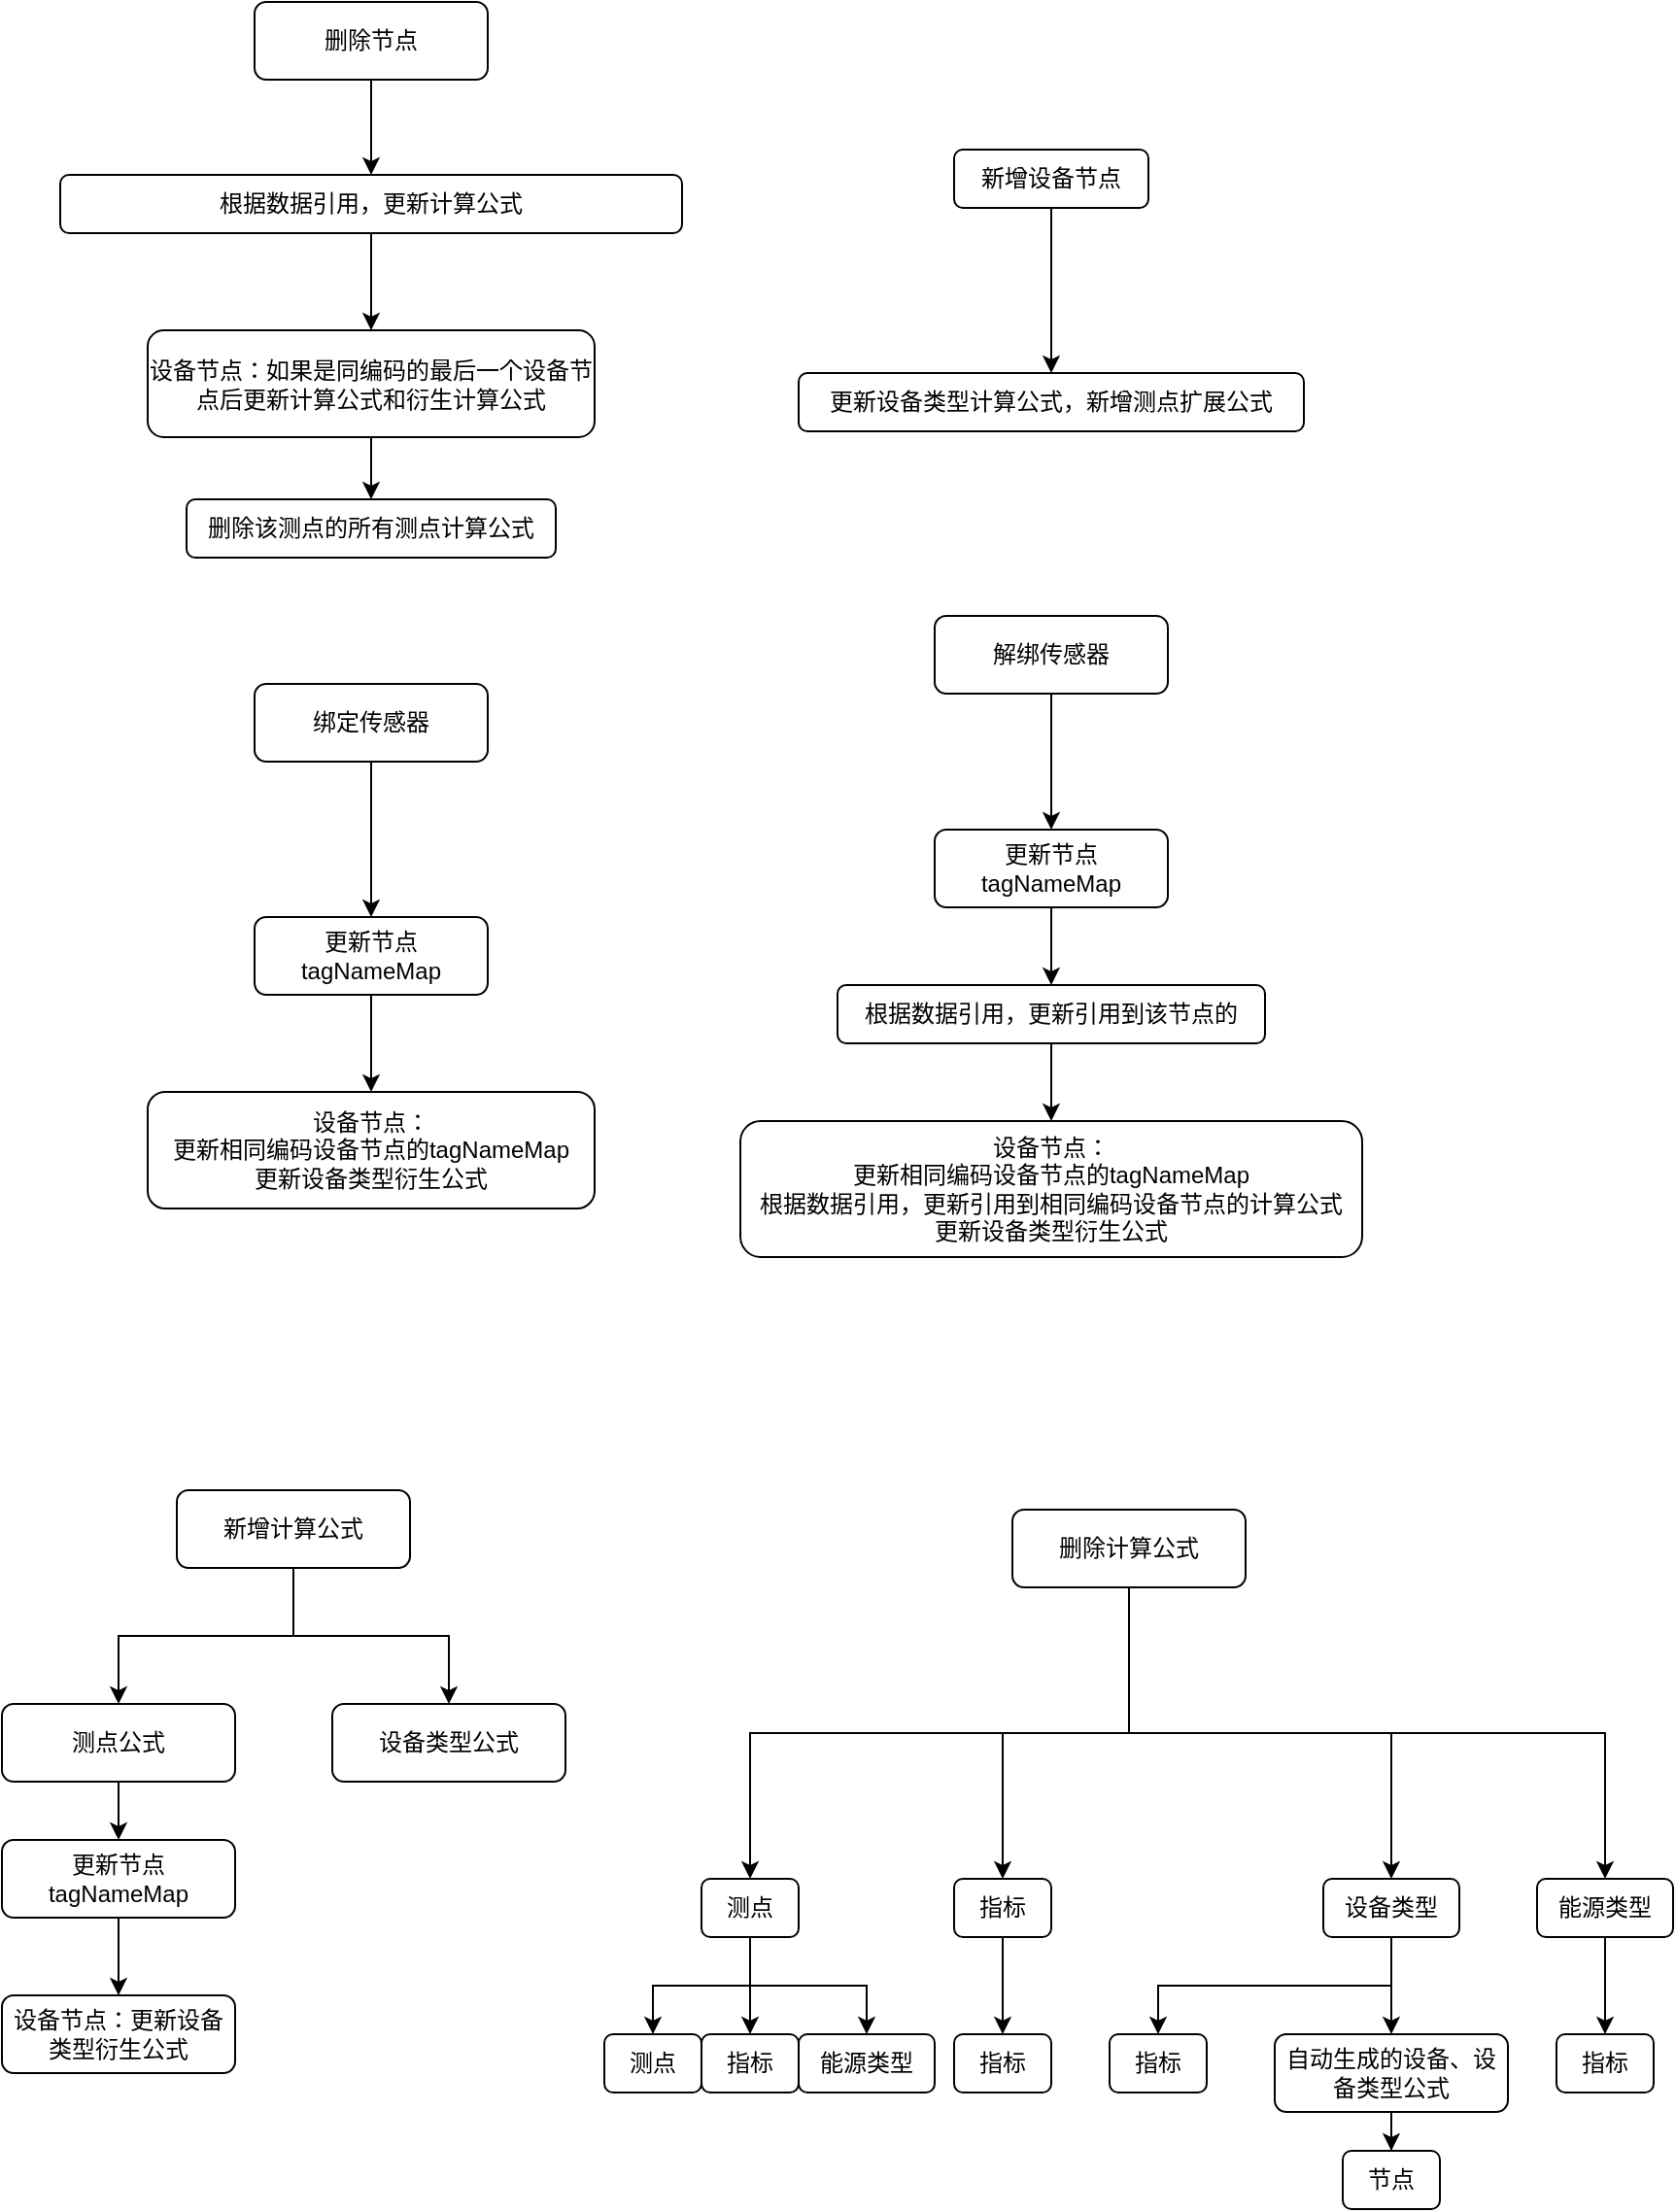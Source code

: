 <mxfile version="24.7.12">
  <diagram id="C5RBs43oDa-KdzZeNtuy" name="Page-1">
    <mxGraphModel dx="1574" dy="2342" grid="1" gridSize="10" guides="1" tooltips="1" connect="1" arrows="1" fold="1" page="1" pageScale="1" pageWidth="827" pageHeight="1169" math="0" shadow="0">
      <root>
        <mxCell id="WIyWlLk6GJQsqaUBKTNV-0" />
        <mxCell id="WIyWlLk6GJQsqaUBKTNV-1" parent="WIyWlLk6GJQsqaUBKTNV-0" />
        <mxCell id="XKgDxaua8vzRUgSPJHGo-11" value="" style="edgeStyle=orthogonalEdgeStyle;rounded=0;orthogonalLoop=1;jettySize=auto;html=1;exitX=0.5;exitY=1;exitDx=0;exitDy=0;" parent="WIyWlLk6GJQsqaUBKTNV-1" source="XKgDxaua8vzRUgSPJHGo-0" target="XKgDxaua8vzRUgSPJHGo-5" edge="1">
          <mxGeometry relative="1" as="geometry" />
        </mxCell>
        <mxCell id="XKgDxaua8vzRUgSPJHGo-13" value="" style="edgeStyle=orthogonalEdgeStyle;rounded=0;orthogonalLoop=1;jettySize=auto;html=1;" parent="WIyWlLk6GJQsqaUBKTNV-1" source="XKgDxaua8vzRUgSPJHGo-0" target="XKgDxaua8vzRUgSPJHGo-12" edge="1">
          <mxGeometry relative="1" as="geometry" />
        </mxCell>
        <mxCell id="XKgDxaua8vzRUgSPJHGo-0" value="新增计算公式" style="rounded=1;whiteSpace=wrap;html=1;fontSize=12;glass=0;strokeWidth=1;shadow=0;" parent="WIyWlLk6GJQsqaUBKTNV-1" vertex="1">
          <mxGeometry x="-190" y="480" width="120" height="40" as="geometry" />
        </mxCell>
        <mxCell id="XKgDxaua8vzRUgSPJHGo-35" value="" style="edgeStyle=orthogonalEdgeStyle;rounded=0;orthogonalLoop=1;jettySize=auto;html=1;" parent="WIyWlLk6GJQsqaUBKTNV-1" source="XKgDxaua8vzRUgSPJHGo-2" target="XKgDxaua8vzRUgSPJHGo-34" edge="1">
          <mxGeometry relative="1" as="geometry" />
        </mxCell>
        <mxCell id="XKgDxaua8vzRUgSPJHGo-2" value="绑定传感器" style="rounded=1;whiteSpace=wrap;html=1;fontSize=12;glass=0;strokeWidth=1;shadow=0;" parent="WIyWlLk6GJQsqaUBKTNV-1" vertex="1">
          <mxGeometry x="-150" y="65" width="120" height="40" as="geometry" />
        </mxCell>
        <mxCell id="XKgDxaua8vzRUgSPJHGo-39" value="" style="edgeStyle=orthogonalEdgeStyle;rounded=0;orthogonalLoop=1;jettySize=auto;html=1;" parent="WIyWlLk6GJQsqaUBKTNV-1" source="XKgDxaua8vzRUgSPJHGo-3" target="XKgDxaua8vzRUgSPJHGo-38" edge="1">
          <mxGeometry relative="1" as="geometry" />
        </mxCell>
        <mxCell id="XKgDxaua8vzRUgSPJHGo-3" value="解绑传感器" style="rounded=1;whiteSpace=wrap;html=1;fontSize=12;glass=0;strokeWidth=1;shadow=0;" parent="WIyWlLk6GJQsqaUBKTNV-1" vertex="1">
          <mxGeometry x="200" y="30" width="120" height="40" as="geometry" />
        </mxCell>
        <mxCell id="XKgDxaua8vzRUgSPJHGo-45" value="" style="edgeStyle=orthogonalEdgeStyle;rounded=0;orthogonalLoop=1;jettySize=auto;html=1;" parent="WIyWlLk6GJQsqaUBKTNV-1" source="XKgDxaua8vzRUgSPJHGo-4" target="XKgDxaua8vzRUgSPJHGo-44" edge="1">
          <mxGeometry relative="1" as="geometry" />
        </mxCell>
        <mxCell id="XKgDxaua8vzRUgSPJHGo-4" value="删除节点" style="rounded=1;whiteSpace=wrap;html=1;fontSize=12;glass=0;strokeWidth=1;shadow=0;" parent="WIyWlLk6GJQsqaUBKTNV-1" vertex="1">
          <mxGeometry x="-150" y="-286" width="120" height="40" as="geometry" />
        </mxCell>
        <mxCell id="XKgDxaua8vzRUgSPJHGo-29" value="" style="edgeStyle=orthogonalEdgeStyle;rounded=0;orthogonalLoop=1;jettySize=auto;html=1;" parent="WIyWlLk6GJQsqaUBKTNV-1" source="XKgDxaua8vzRUgSPJHGo-5" target="XKgDxaua8vzRUgSPJHGo-28" edge="1">
          <mxGeometry relative="1" as="geometry" />
        </mxCell>
        <mxCell id="XKgDxaua8vzRUgSPJHGo-5" value="测点公式" style="rounded=1;whiteSpace=wrap;html=1;fontSize=12;glass=0;strokeWidth=1;shadow=0;" parent="WIyWlLk6GJQsqaUBKTNV-1" vertex="1">
          <mxGeometry x="-280" y="590" width="120" height="40" as="geometry" />
        </mxCell>
        <mxCell id="XKgDxaua8vzRUgSPJHGo-12" value="设备类型公式" style="rounded=1;whiteSpace=wrap;html=1;fontSize=12;glass=0;strokeWidth=1;shadow=0;" parent="WIyWlLk6GJQsqaUBKTNV-1" vertex="1">
          <mxGeometry x="-110" y="590" width="120" height="40" as="geometry" />
        </mxCell>
        <mxCell id="umsfqjZbspQevSw3Trca-3" value="" style="edgeStyle=orthogonalEdgeStyle;rounded=0;orthogonalLoop=1;jettySize=auto;html=1;" parent="WIyWlLk6GJQsqaUBKTNV-1" source="XKgDxaua8vzRUgSPJHGo-28" target="umsfqjZbspQevSw3Trca-2" edge="1">
          <mxGeometry relative="1" as="geometry" />
        </mxCell>
        <mxCell id="XKgDxaua8vzRUgSPJHGo-28" value="更新节点tagNameMap" style="rounded=1;whiteSpace=wrap;html=1;fontSize=12;glass=0;strokeWidth=1;shadow=0;" parent="WIyWlLk6GJQsqaUBKTNV-1" vertex="1">
          <mxGeometry x="-280" y="660" width="120" height="40" as="geometry" />
        </mxCell>
        <mxCell id="XKgDxaua8vzRUgSPJHGo-37" value="" style="edgeStyle=orthogonalEdgeStyle;rounded=0;orthogonalLoop=1;jettySize=auto;html=1;" parent="WIyWlLk6GJQsqaUBKTNV-1" source="XKgDxaua8vzRUgSPJHGo-34" target="XKgDxaua8vzRUgSPJHGo-36" edge="1">
          <mxGeometry relative="1" as="geometry" />
        </mxCell>
        <mxCell id="XKgDxaua8vzRUgSPJHGo-34" value="更新节点tagNameMap" style="rounded=1;whiteSpace=wrap;html=1;fontSize=12;glass=0;strokeWidth=1;shadow=0;" parent="WIyWlLk6GJQsqaUBKTNV-1" vertex="1">
          <mxGeometry x="-150" y="185" width="120" height="40" as="geometry" />
        </mxCell>
        <mxCell id="XKgDxaua8vzRUgSPJHGo-36" value="&lt;div&gt;设备节点：&lt;/div&gt;&lt;div&gt;更新相同编码设备节点的tagNameMap&lt;br&gt;&lt;/div&gt;&lt;div&gt;更新设备类型衍生公式&lt;/div&gt;" style="rounded=1;whiteSpace=wrap;html=1;fontSize=12;glass=0;strokeWidth=1;shadow=0;" parent="WIyWlLk6GJQsqaUBKTNV-1" vertex="1">
          <mxGeometry x="-205" y="275" width="230" height="60" as="geometry" />
        </mxCell>
        <mxCell id="XKgDxaua8vzRUgSPJHGo-43" value="" style="edgeStyle=orthogonalEdgeStyle;rounded=0;orthogonalLoop=1;jettySize=auto;html=1;exitX=0.5;exitY=1;exitDx=0;exitDy=0;" parent="WIyWlLk6GJQsqaUBKTNV-1" source="XKgDxaua8vzRUgSPJHGo-38" target="XKgDxaua8vzRUgSPJHGo-42" edge="1">
          <mxGeometry relative="1" as="geometry" />
        </mxCell>
        <mxCell id="XKgDxaua8vzRUgSPJHGo-38" value="更新节点tagNameMap" style="rounded=1;whiteSpace=wrap;html=1;fontSize=12;glass=0;strokeWidth=1;shadow=0;" parent="WIyWlLk6GJQsqaUBKTNV-1" vertex="1">
          <mxGeometry x="200" y="140" width="120" height="40" as="geometry" />
        </mxCell>
        <mxCell id="XKgDxaua8vzRUgSPJHGo-40" value="设备节点：&lt;br&gt;&lt;div&gt;更新相同编码设备节点的tagNameMap&lt;/div&gt;&lt;div&gt;根据数据引用，更新引用到相同编码设备节点的计算公式&lt;/div&gt;&lt;div&gt;更新设备类型衍生公式&lt;/div&gt;" style="rounded=1;whiteSpace=wrap;html=1;fontSize=12;glass=0;strokeWidth=1;shadow=0;" parent="WIyWlLk6GJQsqaUBKTNV-1" vertex="1">
          <mxGeometry x="100" y="290" width="320" height="70" as="geometry" />
        </mxCell>
        <mxCell id="uqZ94X5xnvQ0hlQtAmHb-8" value="" style="edgeStyle=orthogonalEdgeStyle;rounded=0;orthogonalLoop=1;jettySize=auto;html=1;" edge="1" parent="WIyWlLk6GJQsqaUBKTNV-1" source="XKgDxaua8vzRUgSPJHGo-42" target="XKgDxaua8vzRUgSPJHGo-40">
          <mxGeometry relative="1" as="geometry" />
        </mxCell>
        <mxCell id="XKgDxaua8vzRUgSPJHGo-42" value="根据数据引用，更新引用到该节点的" style="rounded=1;whiteSpace=wrap;html=1;fontSize=12;glass=0;strokeWidth=1;shadow=0;" parent="WIyWlLk6GJQsqaUBKTNV-1" vertex="1">
          <mxGeometry x="150" y="220" width="220" height="30" as="geometry" />
        </mxCell>
        <mxCell id="uqZ94X5xnvQ0hlQtAmHb-3" value="" style="edgeStyle=orthogonalEdgeStyle;rounded=0;orthogonalLoop=1;jettySize=auto;html=1;" edge="1" parent="WIyWlLk6GJQsqaUBKTNV-1" source="XKgDxaua8vzRUgSPJHGo-44" target="XKgDxaua8vzRUgSPJHGo-46">
          <mxGeometry relative="1" as="geometry" />
        </mxCell>
        <mxCell id="XKgDxaua8vzRUgSPJHGo-44" value="根据数据引用，更新计算公式" style="rounded=1;whiteSpace=wrap;html=1;fontSize=12;glass=0;strokeWidth=1;shadow=0;" parent="WIyWlLk6GJQsqaUBKTNV-1" vertex="1">
          <mxGeometry x="-250" y="-197" width="320" height="30" as="geometry" />
        </mxCell>
        <mxCell id="uqZ94X5xnvQ0hlQtAmHb-5" value="" style="edgeStyle=orthogonalEdgeStyle;rounded=0;orthogonalLoop=1;jettySize=auto;html=1;" edge="1" parent="WIyWlLk6GJQsqaUBKTNV-1" source="XKgDxaua8vzRUgSPJHGo-46" target="uqZ94X5xnvQ0hlQtAmHb-4">
          <mxGeometry relative="1" as="geometry" />
        </mxCell>
        <mxCell id="XKgDxaua8vzRUgSPJHGo-46" value="设备节点：如果是同编码的最后一个设备节点后更新计算公式和衍生计算公式" style="rounded=1;whiteSpace=wrap;html=1;fontSize=12;glass=0;strokeWidth=1;shadow=0;" parent="WIyWlLk6GJQsqaUBKTNV-1" vertex="1">
          <mxGeometry x="-205" y="-117" width="230" height="55" as="geometry" />
        </mxCell>
        <mxCell id="umsfqjZbspQevSw3Trca-2" value="设备节点：更新设备类型衍生公式" style="rounded=1;whiteSpace=wrap;html=1;fontSize=12;glass=0;strokeWidth=1;shadow=0;" parent="WIyWlLk6GJQsqaUBKTNV-1" vertex="1">
          <mxGeometry x="-280" y="740" width="120" height="40" as="geometry" />
        </mxCell>
        <mxCell id="XKgDxaua8vzRUgSPJHGo-15" value="" style="edgeStyle=orthogonalEdgeStyle;rounded=0;orthogonalLoop=1;jettySize=auto;html=1;exitX=0.5;exitY=1;exitDx=0;exitDy=0;" parent="WIyWlLk6GJQsqaUBKTNV-1" source="XKgDxaua8vzRUgSPJHGo-1" target="XKgDxaua8vzRUgSPJHGo-14" edge="1">
          <mxGeometry relative="1" as="geometry" />
        </mxCell>
        <mxCell id="XKgDxaua8vzRUgSPJHGo-17" value="" style="edgeStyle=orthogonalEdgeStyle;rounded=0;orthogonalLoop=1;jettySize=auto;html=1;exitX=0.5;exitY=1;exitDx=0;exitDy=0;" parent="WIyWlLk6GJQsqaUBKTNV-1" source="XKgDxaua8vzRUgSPJHGo-1" target="XKgDxaua8vzRUgSPJHGo-16" edge="1">
          <mxGeometry relative="1" as="geometry" />
        </mxCell>
        <mxCell id="XKgDxaua8vzRUgSPJHGo-19" value="" style="edgeStyle=orthogonalEdgeStyle;rounded=0;orthogonalLoop=1;jettySize=auto;html=1;exitX=0.5;exitY=1;exitDx=0;exitDy=0;" parent="WIyWlLk6GJQsqaUBKTNV-1" source="XKgDxaua8vzRUgSPJHGo-1" target="XKgDxaua8vzRUgSPJHGo-18" edge="1">
          <mxGeometry relative="1" as="geometry" />
        </mxCell>
        <mxCell id="AQsU2eClrksdes7mW8UX-1" style="edgeStyle=orthogonalEdgeStyle;rounded=0;orthogonalLoop=1;jettySize=auto;html=1;entryX=0.5;entryY=0;entryDx=0;entryDy=0;exitX=0.5;exitY=1;exitDx=0;exitDy=0;" parent="WIyWlLk6GJQsqaUBKTNV-1" source="XKgDxaua8vzRUgSPJHGo-1" target="AQsU2eClrksdes7mW8UX-0" edge="1">
          <mxGeometry relative="1" as="geometry" />
        </mxCell>
        <mxCell id="XKgDxaua8vzRUgSPJHGo-1" value="删除计算公式" style="rounded=1;whiteSpace=wrap;html=1;fontSize=12;glass=0;strokeWidth=1;shadow=0;" parent="WIyWlLk6GJQsqaUBKTNV-1" vertex="1">
          <mxGeometry x="240" y="490" width="120" height="40" as="geometry" />
        </mxCell>
        <mxCell id="XKgDxaua8vzRUgSPJHGo-26" value="" style="edgeStyle=orthogonalEdgeStyle;rounded=0;orthogonalLoop=1;jettySize=auto;html=1;exitX=0.5;exitY=1;exitDx=0;exitDy=0;" parent="WIyWlLk6GJQsqaUBKTNV-1" source="XKgDxaua8vzRUgSPJHGo-14" target="XKgDxaua8vzRUgSPJHGo-24" edge="1">
          <mxGeometry relative="1" as="geometry" />
        </mxCell>
        <mxCell id="XKgDxaua8vzRUgSPJHGo-31" value="" style="edgeStyle=orthogonalEdgeStyle;rounded=0;orthogonalLoop=1;jettySize=auto;html=1;" parent="WIyWlLk6GJQsqaUBKTNV-1" source="XKgDxaua8vzRUgSPJHGo-14" target="XKgDxaua8vzRUgSPJHGo-30" edge="1">
          <mxGeometry relative="1" as="geometry" />
        </mxCell>
        <mxCell id="XKgDxaua8vzRUgSPJHGo-14" value="设备类型" style="rounded=1;whiteSpace=wrap;html=1;fontSize=12;glass=0;strokeWidth=1;shadow=0;" parent="WIyWlLk6GJQsqaUBKTNV-1" vertex="1">
          <mxGeometry x="400" y="680" width="70" height="30" as="geometry" />
        </mxCell>
        <mxCell id="XKgDxaua8vzRUgSPJHGo-23" value="" style="edgeStyle=orthogonalEdgeStyle;rounded=0;orthogonalLoop=1;jettySize=auto;html=1;" parent="WIyWlLk6GJQsqaUBKTNV-1" source="XKgDxaua8vzRUgSPJHGo-16" target="XKgDxaua8vzRUgSPJHGo-22" edge="1">
          <mxGeometry relative="1" as="geometry" />
        </mxCell>
        <mxCell id="XKgDxaua8vzRUgSPJHGo-16" value="能源类型" style="rounded=1;whiteSpace=wrap;html=1;fontSize=12;glass=0;strokeWidth=1;shadow=0;" parent="WIyWlLk6GJQsqaUBKTNV-1" vertex="1">
          <mxGeometry x="510" y="680" width="70" height="30" as="geometry" />
        </mxCell>
        <mxCell id="XKgDxaua8vzRUgSPJHGo-27" value="" style="edgeStyle=orthogonalEdgeStyle;rounded=0;orthogonalLoop=1;jettySize=auto;html=1;" parent="WIyWlLk6GJQsqaUBKTNV-1" source="XKgDxaua8vzRUgSPJHGo-18" target="XKgDxaua8vzRUgSPJHGo-25" edge="1">
          <mxGeometry relative="1" as="geometry" />
        </mxCell>
        <mxCell id="XKgDxaua8vzRUgSPJHGo-18" value="指标" style="rounded=1;whiteSpace=wrap;html=1;fontSize=12;glass=0;strokeWidth=1;shadow=0;" parent="WIyWlLk6GJQsqaUBKTNV-1" vertex="1">
          <mxGeometry x="210" y="680" width="50" height="30" as="geometry" />
        </mxCell>
        <mxCell id="XKgDxaua8vzRUgSPJHGo-22" value="指标" style="rounded=1;whiteSpace=wrap;html=1;fontSize=12;glass=0;strokeWidth=1;shadow=0;" parent="WIyWlLk6GJQsqaUBKTNV-1" vertex="1">
          <mxGeometry x="520" y="760" width="50" height="30" as="geometry" />
        </mxCell>
        <mxCell id="XKgDxaua8vzRUgSPJHGo-24" value="指标" style="rounded=1;whiteSpace=wrap;html=1;fontSize=12;glass=0;strokeWidth=1;shadow=0;" parent="WIyWlLk6GJQsqaUBKTNV-1" vertex="1">
          <mxGeometry x="290" y="760" width="50" height="30" as="geometry" />
        </mxCell>
        <mxCell id="XKgDxaua8vzRUgSPJHGo-25" value="指标" style="rounded=1;whiteSpace=wrap;html=1;fontSize=12;glass=0;strokeWidth=1;shadow=0;" parent="WIyWlLk6GJQsqaUBKTNV-1" vertex="1">
          <mxGeometry x="210" y="760" width="50" height="30" as="geometry" />
        </mxCell>
        <mxCell id="XKgDxaua8vzRUgSPJHGo-33" value="" style="edgeStyle=orthogonalEdgeStyle;rounded=0;orthogonalLoop=1;jettySize=auto;html=1;" parent="WIyWlLk6GJQsqaUBKTNV-1" source="XKgDxaua8vzRUgSPJHGo-30" target="XKgDxaua8vzRUgSPJHGo-32" edge="1">
          <mxGeometry relative="1" as="geometry" />
        </mxCell>
        <mxCell id="XKgDxaua8vzRUgSPJHGo-30" value="自动生成的设备、设备类型公式" style="rounded=1;whiteSpace=wrap;html=1;fontSize=12;glass=0;strokeWidth=1;shadow=0;" parent="WIyWlLk6GJQsqaUBKTNV-1" vertex="1">
          <mxGeometry x="375" y="760" width="120" height="40" as="geometry" />
        </mxCell>
        <mxCell id="XKgDxaua8vzRUgSPJHGo-32" value="节点" style="rounded=1;whiteSpace=wrap;html=1;fontSize=12;glass=0;strokeWidth=1;shadow=0;" parent="WIyWlLk6GJQsqaUBKTNV-1" vertex="1">
          <mxGeometry x="410" y="820" width="50" height="30" as="geometry" />
        </mxCell>
        <mxCell id="AQsU2eClrksdes7mW8UX-3" value="" style="edgeStyle=orthogonalEdgeStyle;rounded=0;orthogonalLoop=1;jettySize=auto;html=1;" parent="WIyWlLk6GJQsqaUBKTNV-1" source="AQsU2eClrksdes7mW8UX-0" target="AQsU2eClrksdes7mW8UX-2" edge="1">
          <mxGeometry relative="1" as="geometry" />
        </mxCell>
        <mxCell id="AQsU2eClrksdes7mW8UX-5" value="" style="edgeStyle=orthogonalEdgeStyle;rounded=0;orthogonalLoop=1;jettySize=auto;html=1;" parent="WIyWlLk6GJQsqaUBKTNV-1" source="AQsU2eClrksdes7mW8UX-0" target="AQsU2eClrksdes7mW8UX-4" edge="1">
          <mxGeometry relative="1" as="geometry" />
        </mxCell>
        <mxCell id="AQsU2eClrksdes7mW8UX-7" value="" style="edgeStyle=orthogonalEdgeStyle;rounded=0;orthogonalLoop=1;jettySize=auto;html=1;" parent="WIyWlLk6GJQsqaUBKTNV-1" source="AQsU2eClrksdes7mW8UX-0" target="AQsU2eClrksdes7mW8UX-6" edge="1">
          <mxGeometry relative="1" as="geometry" />
        </mxCell>
        <mxCell id="AQsU2eClrksdes7mW8UX-0" value="测点" style="rounded=1;whiteSpace=wrap;html=1;fontSize=12;glass=0;strokeWidth=1;shadow=0;" parent="WIyWlLk6GJQsqaUBKTNV-1" vertex="1">
          <mxGeometry x="80" y="680" width="50" height="30" as="geometry" />
        </mxCell>
        <mxCell id="AQsU2eClrksdes7mW8UX-2" value="测点" style="rounded=1;whiteSpace=wrap;html=1;fontSize=12;glass=0;strokeWidth=1;shadow=0;" parent="WIyWlLk6GJQsqaUBKTNV-1" vertex="1">
          <mxGeometry x="30" y="760" width="50" height="30" as="geometry" />
        </mxCell>
        <mxCell id="AQsU2eClrksdes7mW8UX-4" value="指标" style="rounded=1;whiteSpace=wrap;html=1;fontSize=12;glass=0;strokeWidth=1;shadow=0;" parent="WIyWlLk6GJQsqaUBKTNV-1" vertex="1">
          <mxGeometry x="80" y="760" width="50" height="30" as="geometry" />
        </mxCell>
        <mxCell id="AQsU2eClrksdes7mW8UX-6" value="能源类型" style="rounded=1;whiteSpace=wrap;html=1;fontSize=12;glass=0;strokeWidth=1;shadow=0;" parent="WIyWlLk6GJQsqaUBKTNV-1" vertex="1">
          <mxGeometry x="130" y="760" width="70" height="30" as="geometry" />
        </mxCell>
        <mxCell id="uqZ94X5xnvQ0hlQtAmHb-2" value="" style="edgeStyle=orthogonalEdgeStyle;rounded=0;orthogonalLoop=1;jettySize=auto;html=1;" edge="1" parent="WIyWlLk6GJQsqaUBKTNV-1" source="uqZ94X5xnvQ0hlQtAmHb-0" target="uqZ94X5xnvQ0hlQtAmHb-1">
          <mxGeometry relative="1" as="geometry" />
        </mxCell>
        <mxCell id="uqZ94X5xnvQ0hlQtAmHb-0" value="新增设备节点" style="rounded=1;whiteSpace=wrap;html=1;fontSize=12;glass=0;strokeWidth=1;shadow=0;" vertex="1" parent="WIyWlLk6GJQsqaUBKTNV-1">
          <mxGeometry x="210" y="-210" width="100" height="30" as="geometry" />
        </mxCell>
        <mxCell id="uqZ94X5xnvQ0hlQtAmHb-1" value="更新设备类型计算公式，新增测点扩展公式" style="rounded=1;whiteSpace=wrap;html=1;fontSize=12;glass=0;strokeWidth=1;shadow=0;" vertex="1" parent="WIyWlLk6GJQsqaUBKTNV-1">
          <mxGeometry x="130" y="-95" width="260" height="30" as="geometry" />
        </mxCell>
        <mxCell id="uqZ94X5xnvQ0hlQtAmHb-4" value="删除该测点的所有测点计算公式" style="rounded=1;whiteSpace=wrap;html=1;fontSize=12;glass=0;strokeWidth=1;shadow=0;" vertex="1" parent="WIyWlLk6GJQsqaUBKTNV-1">
          <mxGeometry x="-185" y="-30" width="190" height="30" as="geometry" />
        </mxCell>
      </root>
    </mxGraphModel>
  </diagram>
</mxfile>
